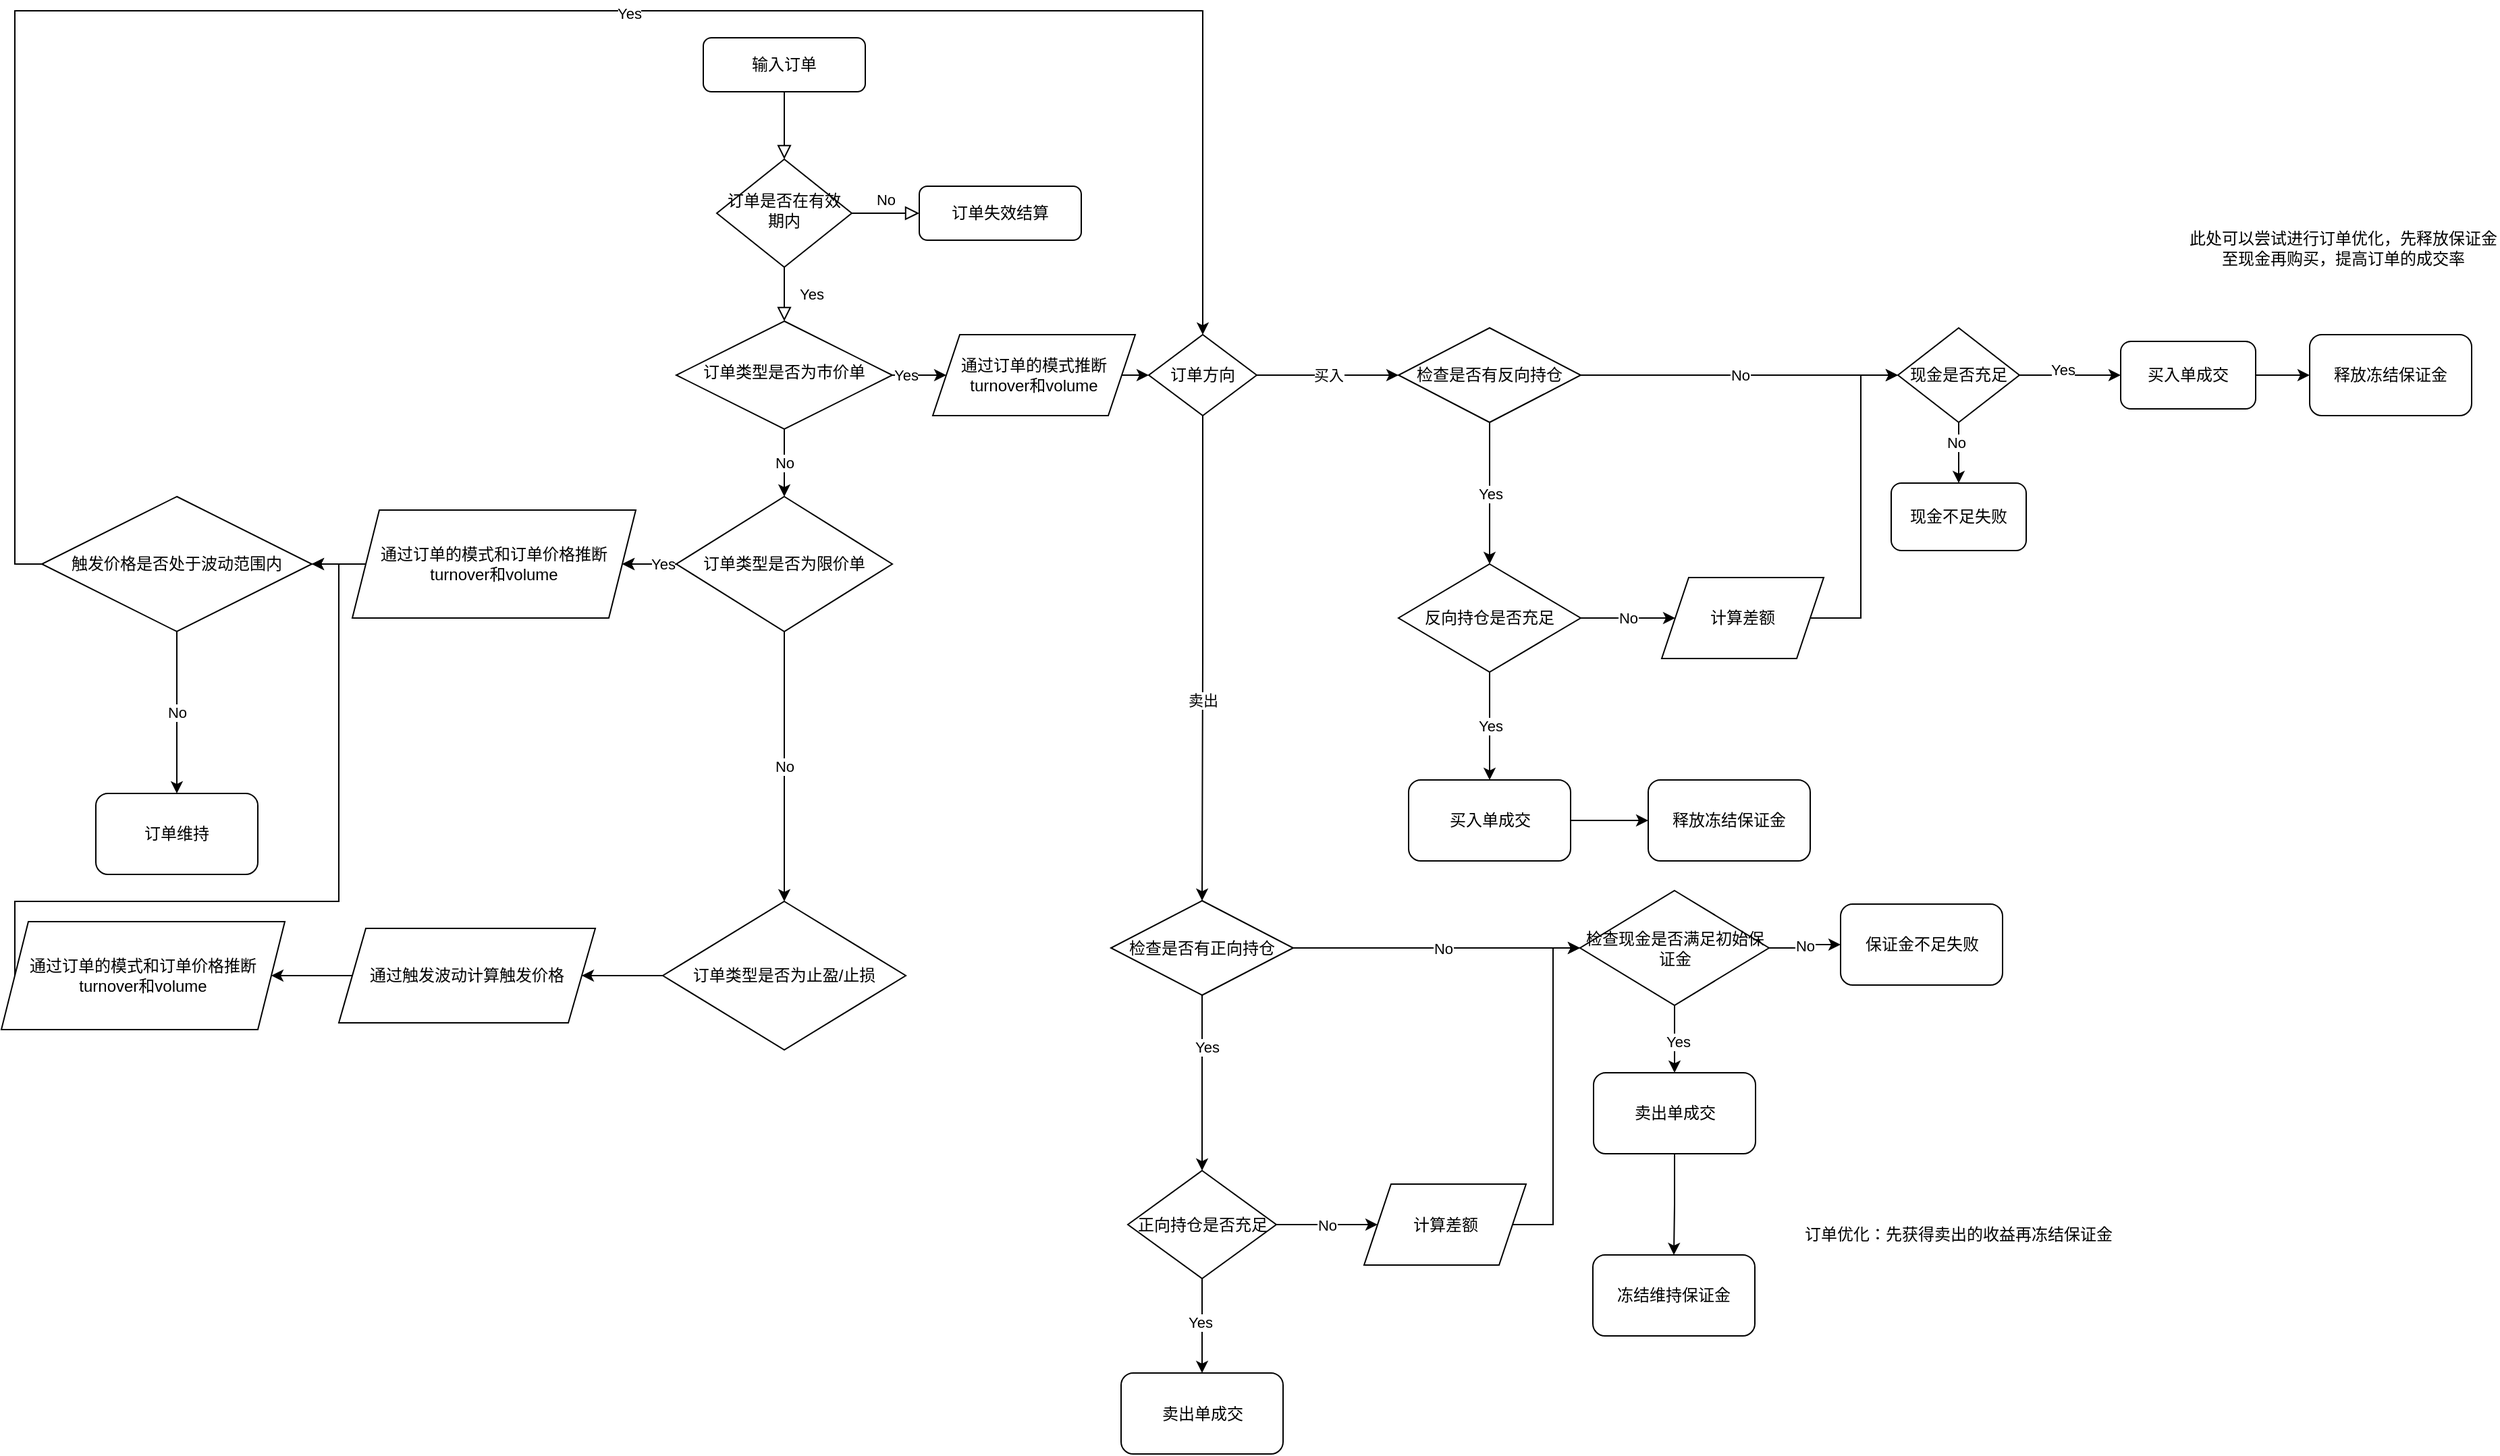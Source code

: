 <mxfile version="26.0.16">
  <diagram id="C5RBs43oDa-KdzZeNtuy" name="Page-1">
    <mxGraphModel dx="2006" dy="665" grid="1" gridSize="10" guides="1" tooltips="1" connect="1" arrows="1" fold="1" page="1" pageScale="1" pageWidth="827" pageHeight="1169" math="0" shadow="0">
      <root>
        <mxCell id="WIyWlLk6GJQsqaUBKTNV-0" />
        <mxCell id="WIyWlLk6GJQsqaUBKTNV-1" parent="WIyWlLk6GJQsqaUBKTNV-0" />
        <mxCell id="WIyWlLk6GJQsqaUBKTNV-2" value="" style="rounded=0;html=1;jettySize=auto;orthogonalLoop=1;fontSize=11;endArrow=block;endFill=0;endSize=8;strokeWidth=1;shadow=0;labelBackgroundColor=none;edgeStyle=orthogonalEdgeStyle;" parent="WIyWlLk6GJQsqaUBKTNV-1" source="WIyWlLk6GJQsqaUBKTNV-3" target="WIyWlLk6GJQsqaUBKTNV-6" edge="1">
          <mxGeometry relative="1" as="geometry" />
        </mxCell>
        <mxCell id="WIyWlLk6GJQsqaUBKTNV-3" value="输入订单" style="rounded=1;whiteSpace=wrap;html=1;fontSize=12;glass=0;strokeWidth=1;shadow=0;" parent="WIyWlLk6GJQsqaUBKTNV-1" vertex="1">
          <mxGeometry x="160" y="80" width="120" height="40" as="geometry" />
        </mxCell>
        <mxCell id="WIyWlLk6GJQsqaUBKTNV-4" value="Yes" style="rounded=0;html=1;jettySize=auto;orthogonalLoop=1;fontSize=11;endArrow=block;endFill=0;endSize=8;strokeWidth=1;shadow=0;labelBackgroundColor=none;edgeStyle=orthogonalEdgeStyle;" parent="WIyWlLk6GJQsqaUBKTNV-1" source="WIyWlLk6GJQsqaUBKTNV-6" target="WIyWlLk6GJQsqaUBKTNV-10" edge="1">
          <mxGeometry y="20" relative="1" as="geometry">
            <mxPoint as="offset" />
          </mxGeometry>
        </mxCell>
        <mxCell id="WIyWlLk6GJQsqaUBKTNV-5" value="No" style="edgeStyle=orthogonalEdgeStyle;rounded=0;html=1;jettySize=auto;orthogonalLoop=1;fontSize=11;endArrow=block;endFill=0;endSize=8;strokeWidth=1;shadow=0;labelBackgroundColor=none;" parent="WIyWlLk6GJQsqaUBKTNV-1" source="WIyWlLk6GJQsqaUBKTNV-6" target="WIyWlLk6GJQsqaUBKTNV-7" edge="1">
          <mxGeometry y="10" relative="1" as="geometry">
            <mxPoint as="offset" />
          </mxGeometry>
        </mxCell>
        <mxCell id="WIyWlLk6GJQsqaUBKTNV-6" value="订单是否在有效期内" style="rhombus;whiteSpace=wrap;html=1;shadow=0;fontFamily=Helvetica;fontSize=12;align=center;strokeWidth=1;spacing=6;spacingTop=-4;" parent="WIyWlLk6GJQsqaUBKTNV-1" vertex="1">
          <mxGeometry x="170" y="170" width="100" height="80" as="geometry" />
        </mxCell>
        <mxCell id="WIyWlLk6GJQsqaUBKTNV-7" value="订单失效结算" style="rounded=1;whiteSpace=wrap;html=1;fontSize=12;glass=0;strokeWidth=1;shadow=0;" parent="WIyWlLk6GJQsqaUBKTNV-1" vertex="1">
          <mxGeometry x="320" y="190" width="120" height="40" as="geometry" />
        </mxCell>
        <mxCell id="h7A2LRsJtxxZ7yJCECU2-5" value="Yes" style="edgeStyle=orthogonalEdgeStyle;rounded=0;orthogonalLoop=1;jettySize=auto;html=1;exitX=1;exitY=0.5;exitDx=0;exitDy=0;entryX=0;entryY=0.5;entryDx=0;entryDy=0;" edge="1" parent="WIyWlLk6GJQsqaUBKTNV-1" source="WIyWlLk6GJQsqaUBKTNV-10" target="h7A2LRsJtxxZ7yJCECU2-3">
          <mxGeometry relative="1" as="geometry" />
        </mxCell>
        <mxCell id="h7A2LRsJtxxZ7yJCECU2-70" value="No" style="edgeStyle=orthogonalEdgeStyle;rounded=0;orthogonalLoop=1;jettySize=auto;html=1;exitX=0.5;exitY=1;exitDx=0;exitDy=0;entryX=0.5;entryY=0;entryDx=0;entryDy=0;" edge="1" parent="WIyWlLk6GJQsqaUBKTNV-1" source="WIyWlLk6GJQsqaUBKTNV-10" target="h7A2LRsJtxxZ7yJCECU2-46">
          <mxGeometry relative="1" as="geometry" />
        </mxCell>
        <mxCell id="WIyWlLk6GJQsqaUBKTNV-10" value="订单类型是否为市价单" style="rhombus;whiteSpace=wrap;html=1;shadow=0;fontFamily=Helvetica;fontSize=12;align=center;strokeWidth=1;spacing=6;spacingTop=-4;" parent="WIyWlLk6GJQsqaUBKTNV-1" vertex="1">
          <mxGeometry x="140" y="290" width="160" height="80" as="geometry" />
        </mxCell>
        <mxCell id="h7A2LRsJtxxZ7yJCECU2-7" style="edgeStyle=orthogonalEdgeStyle;rounded=0;orthogonalLoop=1;jettySize=auto;html=1;exitX=1;exitY=0.5;exitDx=0;exitDy=0;entryX=0;entryY=0.5;entryDx=0;entryDy=0;" edge="1" parent="WIyWlLk6GJQsqaUBKTNV-1" source="h7A2LRsJtxxZ7yJCECU2-3" target="h7A2LRsJtxxZ7yJCECU2-6">
          <mxGeometry relative="1" as="geometry" />
        </mxCell>
        <mxCell id="h7A2LRsJtxxZ7yJCECU2-3" value="通过订单的模式推断turnover和volume" style="shape=parallelogram;perimeter=parallelogramPerimeter;whiteSpace=wrap;html=1;fixedSize=1;" vertex="1" parent="WIyWlLk6GJQsqaUBKTNV-1">
          <mxGeometry x="330" y="300" width="150" height="60" as="geometry" />
        </mxCell>
        <mxCell id="h7A2LRsJtxxZ7yJCECU2-12" style="edgeStyle=orthogonalEdgeStyle;rounded=0;orthogonalLoop=1;jettySize=auto;html=1;exitX=0.5;exitY=1;exitDx=0;exitDy=0;entryX=0.5;entryY=0;entryDx=0;entryDy=0;" edge="1" parent="WIyWlLk6GJQsqaUBKTNV-1" source="h7A2LRsJtxxZ7yJCECU2-6" target="h7A2LRsJtxxZ7yJCECU2-11">
          <mxGeometry relative="1" as="geometry" />
        </mxCell>
        <mxCell id="h7A2LRsJtxxZ7yJCECU2-13" value="卖出" style="edgeLabel;html=1;align=center;verticalAlign=middle;resizable=0;points=[];" vertex="1" connectable="0" parent="h7A2LRsJtxxZ7yJCECU2-12">
          <mxGeometry x="0.173" relative="1" as="geometry">
            <mxPoint as="offset" />
          </mxGeometry>
        </mxCell>
        <mxCell id="h7A2LRsJtxxZ7yJCECU2-81" value="买入" style="edgeStyle=orthogonalEdgeStyle;rounded=0;orthogonalLoop=1;jettySize=auto;html=1;exitX=1;exitY=0.5;exitDx=0;exitDy=0;entryX=0;entryY=0.5;entryDx=0;entryDy=0;" edge="1" parent="WIyWlLk6GJQsqaUBKTNV-1" source="h7A2LRsJtxxZ7yJCECU2-6" target="h7A2LRsJtxxZ7yJCECU2-80">
          <mxGeometry relative="1" as="geometry" />
        </mxCell>
        <mxCell id="h7A2LRsJtxxZ7yJCECU2-6" value="订单方向" style="rhombus;whiteSpace=wrap;html=1;" vertex="1" parent="WIyWlLk6GJQsqaUBKTNV-1">
          <mxGeometry x="490" y="300" width="80" height="60" as="geometry" />
        </mxCell>
        <mxCell id="h7A2LRsJtxxZ7yJCECU2-15" style="edgeStyle=orthogonalEdgeStyle;rounded=0;orthogonalLoop=1;jettySize=auto;html=1;exitX=1;exitY=0.5;exitDx=0;exitDy=0;entryX=0;entryY=0.5;entryDx=0;entryDy=0;" edge="1" parent="WIyWlLk6GJQsqaUBKTNV-1" source="h7A2LRsJtxxZ7yJCECU2-8" target="h7A2LRsJtxxZ7yJCECU2-14">
          <mxGeometry relative="1" as="geometry" />
        </mxCell>
        <mxCell id="h7A2LRsJtxxZ7yJCECU2-17" value="Yes" style="edgeLabel;html=1;align=center;verticalAlign=middle;resizable=0;points=[];" vertex="1" connectable="0" parent="h7A2LRsJtxxZ7yJCECU2-15">
          <mxGeometry x="-0.152" y="4" relative="1" as="geometry">
            <mxPoint as="offset" />
          </mxGeometry>
        </mxCell>
        <mxCell id="h7A2LRsJtxxZ7yJCECU2-18" style="edgeStyle=orthogonalEdgeStyle;rounded=0;orthogonalLoop=1;jettySize=auto;html=1;exitX=0.5;exitY=1;exitDx=0;exitDy=0;entryX=0.5;entryY=0;entryDx=0;entryDy=0;" edge="1" parent="WIyWlLk6GJQsqaUBKTNV-1" source="h7A2LRsJtxxZ7yJCECU2-8" target="h7A2LRsJtxxZ7yJCECU2-16">
          <mxGeometry relative="1" as="geometry" />
        </mxCell>
        <mxCell id="h7A2LRsJtxxZ7yJCECU2-19" value="No" style="edgeLabel;html=1;align=center;verticalAlign=middle;resizable=0;points=[];" vertex="1" connectable="0" parent="h7A2LRsJtxxZ7yJCECU2-18">
          <mxGeometry x="-0.351" y="-2" relative="1" as="geometry">
            <mxPoint as="offset" />
          </mxGeometry>
        </mxCell>
        <mxCell id="h7A2LRsJtxxZ7yJCECU2-8" value="现金是否充足" style="rhombus;whiteSpace=wrap;html=1;" vertex="1" parent="WIyWlLk6GJQsqaUBKTNV-1">
          <mxGeometry x="1045" y="295" width="90" height="70" as="geometry" />
        </mxCell>
        <mxCell id="h7A2LRsJtxxZ7yJCECU2-34" style="edgeStyle=orthogonalEdgeStyle;rounded=0;orthogonalLoop=1;jettySize=auto;html=1;exitX=0.5;exitY=1;exitDx=0;exitDy=0;entryX=0.5;entryY=0;entryDx=0;entryDy=0;" edge="1" parent="WIyWlLk6GJQsqaUBKTNV-1" source="h7A2LRsJtxxZ7yJCECU2-11" target="h7A2LRsJtxxZ7yJCECU2-30">
          <mxGeometry relative="1" as="geometry" />
        </mxCell>
        <mxCell id="h7A2LRsJtxxZ7yJCECU2-35" value="Yes" style="edgeLabel;html=1;align=center;verticalAlign=middle;resizable=0;points=[];" vertex="1" connectable="0" parent="h7A2LRsJtxxZ7yJCECU2-34">
          <mxGeometry x="-0.405" y="3" relative="1" as="geometry">
            <mxPoint as="offset" />
          </mxGeometry>
        </mxCell>
        <mxCell id="h7A2LRsJtxxZ7yJCECU2-78" style="edgeStyle=orthogonalEdgeStyle;rounded=0;orthogonalLoop=1;jettySize=auto;html=1;exitX=1;exitY=0.5;exitDx=0;exitDy=0;entryX=0;entryY=0.5;entryDx=0;entryDy=0;" edge="1" parent="WIyWlLk6GJQsqaUBKTNV-1" source="h7A2LRsJtxxZ7yJCECU2-11" target="h7A2LRsJtxxZ7yJCECU2-23">
          <mxGeometry relative="1" as="geometry" />
        </mxCell>
        <mxCell id="h7A2LRsJtxxZ7yJCECU2-79" value="No" style="edgeLabel;html=1;align=center;verticalAlign=middle;resizable=0;points=[];" vertex="1" connectable="0" parent="h7A2LRsJtxxZ7yJCECU2-78">
          <mxGeometry x="0.041" relative="1" as="geometry">
            <mxPoint as="offset" />
          </mxGeometry>
        </mxCell>
        <mxCell id="h7A2LRsJtxxZ7yJCECU2-11" value="检查是否有正向持仓" style="rhombus;whiteSpace=wrap;html=1;" vertex="1" parent="WIyWlLk6GJQsqaUBKTNV-1">
          <mxGeometry x="462" y="719.5" width="135" height="70" as="geometry" />
        </mxCell>
        <mxCell id="h7A2LRsJtxxZ7yJCECU2-98" style="edgeStyle=orthogonalEdgeStyle;rounded=0;orthogonalLoop=1;jettySize=auto;html=1;exitX=1;exitY=0.5;exitDx=0;exitDy=0;entryX=0;entryY=0.5;entryDx=0;entryDy=0;" edge="1" parent="WIyWlLk6GJQsqaUBKTNV-1" source="h7A2LRsJtxxZ7yJCECU2-14" target="h7A2LRsJtxxZ7yJCECU2-97">
          <mxGeometry relative="1" as="geometry" />
        </mxCell>
        <mxCell id="h7A2LRsJtxxZ7yJCECU2-14" value="买入单成交" style="rounded=1;whiteSpace=wrap;html=1;" vertex="1" parent="WIyWlLk6GJQsqaUBKTNV-1">
          <mxGeometry x="1210" y="305" width="100" height="50" as="geometry" />
        </mxCell>
        <mxCell id="h7A2LRsJtxxZ7yJCECU2-16" value="现金不足失败" style="rounded=1;whiteSpace=wrap;html=1;" vertex="1" parent="WIyWlLk6GJQsqaUBKTNV-1">
          <mxGeometry x="1040" y="410" width="100" height="50" as="geometry" />
        </mxCell>
        <mxCell id="h7A2LRsJtxxZ7yJCECU2-29" value="No" style="edgeStyle=orthogonalEdgeStyle;rounded=0;orthogonalLoop=1;jettySize=auto;html=1;exitX=1;exitY=0.5;exitDx=0;exitDy=0;" edge="1" parent="WIyWlLk6GJQsqaUBKTNV-1" source="h7A2LRsJtxxZ7yJCECU2-23" target="h7A2LRsJtxxZ7yJCECU2-28">
          <mxGeometry relative="1" as="geometry" />
        </mxCell>
        <mxCell id="h7A2LRsJtxxZ7yJCECU2-32" style="edgeStyle=orthogonalEdgeStyle;rounded=0;orthogonalLoop=1;jettySize=auto;html=1;exitX=0.5;exitY=1;exitDx=0;exitDy=0;entryX=0.5;entryY=0;entryDx=0;entryDy=0;" edge="1" parent="WIyWlLk6GJQsqaUBKTNV-1" source="h7A2LRsJtxxZ7yJCECU2-23" target="h7A2LRsJtxxZ7yJCECU2-31">
          <mxGeometry relative="1" as="geometry" />
        </mxCell>
        <mxCell id="h7A2LRsJtxxZ7yJCECU2-33" value="Yes" style="edgeLabel;html=1;align=center;verticalAlign=middle;resizable=0;points=[];" vertex="1" connectable="0" parent="h7A2LRsJtxxZ7yJCECU2-32">
          <mxGeometry x="0.07" y="2" relative="1" as="geometry">
            <mxPoint as="offset" />
          </mxGeometry>
        </mxCell>
        <mxCell id="h7A2LRsJtxxZ7yJCECU2-23" value="检查现金是否满足初始保证金" style="rhombus;whiteSpace=wrap;html=1;" vertex="1" parent="WIyWlLk6GJQsqaUBKTNV-1">
          <mxGeometry x="809.5" y="712" width="140" height="85" as="geometry" />
        </mxCell>
        <mxCell id="h7A2LRsJtxxZ7yJCECU2-28" value="保证金不足失败" style="rounded=1;whiteSpace=wrap;html=1;" vertex="1" parent="WIyWlLk6GJQsqaUBKTNV-1">
          <mxGeometry x="1002.5" y="722" width="120" height="60" as="geometry" />
        </mxCell>
        <mxCell id="h7A2LRsJtxxZ7yJCECU2-37" style="edgeStyle=orthogonalEdgeStyle;rounded=0;orthogonalLoop=1;jettySize=auto;html=1;exitX=0.5;exitY=1;exitDx=0;exitDy=0;entryX=0.5;entryY=0;entryDx=0;entryDy=0;" edge="1" parent="WIyWlLk6GJQsqaUBKTNV-1" source="h7A2LRsJtxxZ7yJCECU2-30" target="h7A2LRsJtxxZ7yJCECU2-36">
          <mxGeometry relative="1" as="geometry" />
        </mxCell>
        <mxCell id="h7A2LRsJtxxZ7yJCECU2-38" value="Yes" style="edgeLabel;html=1;align=center;verticalAlign=middle;resizable=0;points=[];" vertex="1" connectable="0" parent="h7A2LRsJtxxZ7yJCECU2-37">
          <mxGeometry x="-0.08" y="-2" relative="1" as="geometry">
            <mxPoint as="offset" />
          </mxGeometry>
        </mxCell>
        <mxCell id="h7A2LRsJtxxZ7yJCECU2-41" value="No" style="edgeStyle=orthogonalEdgeStyle;rounded=0;orthogonalLoop=1;jettySize=auto;html=1;exitX=1;exitY=0.5;exitDx=0;exitDy=0;entryX=0;entryY=0.5;entryDx=0;entryDy=0;" edge="1" parent="WIyWlLk6GJQsqaUBKTNV-1" source="h7A2LRsJtxxZ7yJCECU2-30" target="h7A2LRsJtxxZ7yJCECU2-40">
          <mxGeometry relative="1" as="geometry" />
        </mxCell>
        <mxCell id="h7A2LRsJtxxZ7yJCECU2-30" value="正向持仓是否充足" style="rhombus;whiteSpace=wrap;html=1;" vertex="1" parent="WIyWlLk6GJQsqaUBKTNV-1">
          <mxGeometry x="474.5" y="919.5" width="110" height="80" as="geometry" />
        </mxCell>
        <mxCell id="h7A2LRsJtxxZ7yJCECU2-93" style="edgeStyle=orthogonalEdgeStyle;rounded=0;orthogonalLoop=1;jettySize=auto;html=1;exitX=0.5;exitY=1;exitDx=0;exitDy=0;entryX=0.5;entryY=0;entryDx=0;entryDy=0;" edge="1" parent="WIyWlLk6GJQsqaUBKTNV-1" source="h7A2LRsJtxxZ7yJCECU2-31" target="h7A2LRsJtxxZ7yJCECU2-91">
          <mxGeometry relative="1" as="geometry" />
        </mxCell>
        <mxCell id="h7A2LRsJtxxZ7yJCECU2-31" value="卖出单成交" style="rounded=1;whiteSpace=wrap;html=1;" vertex="1" parent="WIyWlLk6GJQsqaUBKTNV-1">
          <mxGeometry x="819.5" y="847" width="120" height="60" as="geometry" />
        </mxCell>
        <mxCell id="h7A2LRsJtxxZ7yJCECU2-36" value="卖出单成交" style="rounded=1;whiteSpace=wrap;html=1;" vertex="1" parent="WIyWlLk6GJQsqaUBKTNV-1">
          <mxGeometry x="469.5" y="1069.5" width="120" height="60" as="geometry" />
        </mxCell>
        <mxCell id="h7A2LRsJtxxZ7yJCECU2-44" style="edgeStyle=orthogonalEdgeStyle;rounded=0;orthogonalLoop=1;jettySize=auto;html=1;exitX=1;exitY=0.5;exitDx=0;exitDy=0;entryX=0;entryY=0.5;entryDx=0;entryDy=0;" edge="1" parent="WIyWlLk6GJQsqaUBKTNV-1" source="h7A2LRsJtxxZ7yJCECU2-40" target="h7A2LRsJtxxZ7yJCECU2-23">
          <mxGeometry relative="1" as="geometry" />
        </mxCell>
        <mxCell id="h7A2LRsJtxxZ7yJCECU2-40" value="计算差额" style="shape=parallelogram;perimeter=parallelogramPerimeter;whiteSpace=wrap;html=1;fixedSize=1;" vertex="1" parent="WIyWlLk6GJQsqaUBKTNV-1">
          <mxGeometry x="649.5" y="929.5" width="120" height="60" as="geometry" />
        </mxCell>
        <mxCell id="h7A2LRsJtxxZ7yJCECU2-50" style="edgeStyle=orthogonalEdgeStyle;rounded=0;orthogonalLoop=1;jettySize=auto;html=1;exitX=0;exitY=0.5;exitDx=0;exitDy=0;entryX=1;entryY=0.5;entryDx=0;entryDy=0;" edge="1" parent="WIyWlLk6GJQsqaUBKTNV-1" source="h7A2LRsJtxxZ7yJCECU2-46" target="h7A2LRsJtxxZ7yJCECU2-49">
          <mxGeometry relative="1" as="geometry" />
        </mxCell>
        <mxCell id="h7A2LRsJtxxZ7yJCECU2-51" value="Yes" style="edgeStyle=orthogonalEdgeStyle;rounded=0;orthogonalLoop=1;jettySize=auto;html=1;" edge="1" parent="WIyWlLk6GJQsqaUBKTNV-1" source="h7A2LRsJtxxZ7yJCECU2-46" target="h7A2LRsJtxxZ7yJCECU2-49">
          <mxGeometry relative="1" as="geometry" />
        </mxCell>
        <mxCell id="h7A2LRsJtxxZ7yJCECU2-69" value="No" style="edgeStyle=orthogonalEdgeStyle;rounded=0;orthogonalLoop=1;jettySize=auto;html=1;exitX=0.5;exitY=1;exitDx=0;exitDy=0;entryX=0.5;entryY=0;entryDx=0;entryDy=0;" edge="1" parent="WIyWlLk6GJQsqaUBKTNV-1" source="h7A2LRsJtxxZ7yJCECU2-46" target="h7A2LRsJtxxZ7yJCECU2-68">
          <mxGeometry relative="1" as="geometry" />
        </mxCell>
        <mxCell id="h7A2LRsJtxxZ7yJCECU2-46" value="订单类型是否为限价单" style="rhombus;whiteSpace=wrap;html=1;" vertex="1" parent="WIyWlLk6GJQsqaUBKTNV-1">
          <mxGeometry x="140" y="420" width="160" height="100" as="geometry" />
        </mxCell>
        <mxCell id="h7A2LRsJtxxZ7yJCECU2-62" style="edgeStyle=orthogonalEdgeStyle;rounded=0;orthogonalLoop=1;jettySize=auto;html=1;exitX=0;exitY=0.5;exitDx=0;exitDy=0;entryX=1;entryY=0.5;entryDx=0;entryDy=0;" edge="1" parent="WIyWlLk6GJQsqaUBKTNV-1" source="h7A2LRsJtxxZ7yJCECU2-49" target="h7A2LRsJtxxZ7yJCECU2-54">
          <mxGeometry relative="1" as="geometry" />
        </mxCell>
        <mxCell id="h7A2LRsJtxxZ7yJCECU2-49" value="通过订单的模式和订单价格推断turnover和volume" style="shape=parallelogram;perimeter=parallelogramPerimeter;whiteSpace=wrap;html=1;fixedSize=1;" vertex="1" parent="WIyWlLk6GJQsqaUBKTNV-1">
          <mxGeometry x="-100" y="430" width="210" height="80" as="geometry" />
        </mxCell>
        <mxCell id="h7A2LRsJtxxZ7yJCECU2-61" value="No" style="edgeStyle=orthogonalEdgeStyle;rounded=0;orthogonalLoop=1;jettySize=auto;html=1;exitX=0.5;exitY=1;exitDx=0;exitDy=0;entryX=0.5;entryY=0;entryDx=0;entryDy=0;" edge="1" parent="WIyWlLk6GJQsqaUBKTNV-1" source="h7A2LRsJtxxZ7yJCECU2-54" target="h7A2LRsJtxxZ7yJCECU2-60">
          <mxGeometry relative="1" as="geometry" />
        </mxCell>
        <mxCell id="h7A2LRsJtxxZ7yJCECU2-66" style="edgeStyle=orthogonalEdgeStyle;rounded=0;orthogonalLoop=1;jettySize=auto;html=1;exitX=0;exitY=0.5;exitDx=0;exitDy=0;entryX=0.5;entryY=0;entryDx=0;entryDy=0;" edge="1" parent="WIyWlLk6GJQsqaUBKTNV-1" source="h7A2LRsJtxxZ7yJCECU2-54" target="h7A2LRsJtxxZ7yJCECU2-6">
          <mxGeometry relative="1" as="geometry">
            <Array as="points">
              <mxPoint x="-350" y="470" />
              <mxPoint x="-350" y="60" />
              <mxPoint x="530" y="60" />
            </Array>
          </mxGeometry>
        </mxCell>
        <mxCell id="h7A2LRsJtxxZ7yJCECU2-67" value="Yes" style="edgeLabel;html=1;align=center;verticalAlign=middle;resizable=0;points=[];" vertex="1" connectable="0" parent="h7A2LRsJtxxZ7yJCECU2-66">
          <mxGeometry x="0.141" y="-2" relative="1" as="geometry">
            <mxPoint as="offset" />
          </mxGeometry>
        </mxCell>
        <mxCell id="h7A2LRsJtxxZ7yJCECU2-54" value="触发价格是否处于波动范围内" style="rhombus;whiteSpace=wrap;html=1;" vertex="1" parent="WIyWlLk6GJQsqaUBKTNV-1">
          <mxGeometry x="-330" y="420" width="200" height="100" as="geometry" />
        </mxCell>
        <mxCell id="h7A2LRsJtxxZ7yJCECU2-60" value="订单维持" style="rounded=1;whiteSpace=wrap;html=1;" vertex="1" parent="WIyWlLk6GJQsqaUBKTNV-1">
          <mxGeometry x="-290" y="640" width="120" height="60" as="geometry" />
        </mxCell>
        <mxCell id="h7A2LRsJtxxZ7yJCECU2-75" style="edgeStyle=orthogonalEdgeStyle;rounded=0;orthogonalLoop=1;jettySize=auto;html=1;exitX=0;exitY=0.5;exitDx=0;exitDy=0;entryX=1;entryY=0.5;entryDx=0;entryDy=0;" edge="1" parent="WIyWlLk6GJQsqaUBKTNV-1" source="h7A2LRsJtxxZ7yJCECU2-68" target="h7A2LRsJtxxZ7yJCECU2-73">
          <mxGeometry relative="1" as="geometry" />
        </mxCell>
        <mxCell id="h7A2LRsJtxxZ7yJCECU2-68" value="订单类型是否为止盈/止损" style="rhombus;whiteSpace=wrap;html=1;" vertex="1" parent="WIyWlLk6GJQsqaUBKTNV-1">
          <mxGeometry x="130" y="720" width="180" height="110" as="geometry" />
        </mxCell>
        <mxCell id="h7A2LRsJtxxZ7yJCECU2-76" style="edgeStyle=orthogonalEdgeStyle;rounded=0;orthogonalLoop=1;jettySize=auto;html=1;exitX=0;exitY=0.5;exitDx=0;exitDy=0;entryX=1;entryY=0.5;entryDx=0;entryDy=0;" edge="1" parent="WIyWlLk6GJQsqaUBKTNV-1" source="h7A2LRsJtxxZ7yJCECU2-73" target="h7A2LRsJtxxZ7yJCECU2-74">
          <mxGeometry relative="1" as="geometry" />
        </mxCell>
        <mxCell id="h7A2LRsJtxxZ7yJCECU2-73" value="通过触发波动计算触发价格" style="shape=parallelogram;perimeter=parallelogramPerimeter;whiteSpace=wrap;html=1;fixedSize=1;" vertex="1" parent="WIyWlLk6GJQsqaUBKTNV-1">
          <mxGeometry x="-110" y="740" width="190" height="70" as="geometry" />
        </mxCell>
        <mxCell id="h7A2LRsJtxxZ7yJCECU2-77" style="edgeStyle=orthogonalEdgeStyle;rounded=0;orthogonalLoop=1;jettySize=auto;html=1;exitX=0;exitY=0.5;exitDx=0;exitDy=0;entryX=1;entryY=0.5;entryDx=0;entryDy=0;" edge="1" parent="WIyWlLk6GJQsqaUBKTNV-1" source="h7A2LRsJtxxZ7yJCECU2-74" target="h7A2LRsJtxxZ7yJCECU2-54">
          <mxGeometry relative="1" as="geometry">
            <Array as="points">
              <mxPoint x="-350" y="720" />
              <mxPoint x="-110" y="720" />
              <mxPoint x="-110" y="470" />
            </Array>
          </mxGeometry>
        </mxCell>
        <mxCell id="h7A2LRsJtxxZ7yJCECU2-74" value="通过订单的模式和订单价格推断turnover和volume" style="shape=parallelogram;perimeter=parallelogramPerimeter;whiteSpace=wrap;html=1;fixedSize=1;" vertex="1" parent="WIyWlLk6GJQsqaUBKTNV-1">
          <mxGeometry x="-360" y="735" width="210" height="80" as="geometry" />
        </mxCell>
        <mxCell id="h7A2LRsJtxxZ7yJCECU2-82" value="No" style="edgeStyle=orthogonalEdgeStyle;rounded=0;orthogonalLoop=1;jettySize=auto;html=1;exitX=1;exitY=0.5;exitDx=0;exitDy=0;entryX=0;entryY=0.5;entryDx=0;entryDy=0;" edge="1" parent="WIyWlLk6GJQsqaUBKTNV-1" source="h7A2LRsJtxxZ7yJCECU2-80" target="h7A2LRsJtxxZ7yJCECU2-8">
          <mxGeometry relative="1" as="geometry" />
        </mxCell>
        <mxCell id="h7A2LRsJtxxZ7yJCECU2-87" value="Yes" style="edgeStyle=orthogonalEdgeStyle;rounded=0;orthogonalLoop=1;jettySize=auto;html=1;exitX=0.5;exitY=1;exitDx=0;exitDy=0;entryX=0.5;entryY=0;entryDx=0;entryDy=0;" edge="1" parent="WIyWlLk6GJQsqaUBKTNV-1" source="h7A2LRsJtxxZ7yJCECU2-80" target="h7A2LRsJtxxZ7yJCECU2-86">
          <mxGeometry relative="1" as="geometry" />
        </mxCell>
        <mxCell id="h7A2LRsJtxxZ7yJCECU2-80" value="检查是否有反向持仓" style="rhombus;whiteSpace=wrap;html=1;" vertex="1" parent="WIyWlLk6GJQsqaUBKTNV-1">
          <mxGeometry x="675" y="295" width="135" height="70" as="geometry" />
        </mxCell>
        <mxCell id="h7A2LRsJtxxZ7yJCECU2-89" value="No" style="edgeStyle=orthogonalEdgeStyle;rounded=0;orthogonalLoop=1;jettySize=auto;html=1;exitX=1;exitY=0.5;exitDx=0;exitDy=0;entryX=0;entryY=0.5;entryDx=0;entryDy=0;" edge="1" parent="WIyWlLk6GJQsqaUBKTNV-1" source="h7A2LRsJtxxZ7yJCECU2-86" target="h7A2LRsJtxxZ7yJCECU2-88">
          <mxGeometry relative="1" as="geometry" />
        </mxCell>
        <mxCell id="h7A2LRsJtxxZ7yJCECU2-103" value="Yes" style="edgeStyle=orthogonalEdgeStyle;rounded=0;orthogonalLoop=1;jettySize=auto;html=1;exitX=0.5;exitY=1;exitDx=0;exitDy=0;entryX=0.5;entryY=0;entryDx=0;entryDy=0;" edge="1" parent="WIyWlLk6GJQsqaUBKTNV-1" source="h7A2LRsJtxxZ7yJCECU2-86" target="h7A2LRsJtxxZ7yJCECU2-90">
          <mxGeometry relative="1" as="geometry" />
        </mxCell>
        <mxCell id="h7A2LRsJtxxZ7yJCECU2-86" value="反向持仓是否充足" style="rhombus;whiteSpace=wrap;html=1;" vertex="1" parent="WIyWlLk6GJQsqaUBKTNV-1">
          <mxGeometry x="675" y="470" width="135" height="80" as="geometry" />
        </mxCell>
        <mxCell id="h7A2LRsJtxxZ7yJCECU2-94" style="edgeStyle=orthogonalEdgeStyle;rounded=0;orthogonalLoop=1;jettySize=auto;html=1;exitX=1;exitY=0.5;exitDx=0;exitDy=0;entryX=0;entryY=0.5;entryDx=0;entryDy=0;" edge="1" parent="WIyWlLk6GJQsqaUBKTNV-1" source="h7A2LRsJtxxZ7yJCECU2-88" target="h7A2LRsJtxxZ7yJCECU2-8">
          <mxGeometry relative="1" as="geometry" />
        </mxCell>
        <mxCell id="h7A2LRsJtxxZ7yJCECU2-88" value="计算差额" style="shape=parallelogram;perimeter=parallelogramPerimeter;whiteSpace=wrap;html=1;fixedSize=1;" vertex="1" parent="WIyWlLk6GJQsqaUBKTNV-1">
          <mxGeometry x="870" y="480" width="120" height="60" as="geometry" />
        </mxCell>
        <mxCell id="h7A2LRsJtxxZ7yJCECU2-105" style="edgeStyle=orthogonalEdgeStyle;rounded=0;orthogonalLoop=1;jettySize=auto;html=1;exitX=1;exitY=0.5;exitDx=0;exitDy=0;" edge="1" parent="WIyWlLk6GJQsqaUBKTNV-1" source="h7A2LRsJtxxZ7yJCECU2-90" target="h7A2LRsJtxxZ7yJCECU2-104">
          <mxGeometry relative="1" as="geometry" />
        </mxCell>
        <mxCell id="h7A2LRsJtxxZ7yJCECU2-90" value="买入单成交" style="rounded=1;whiteSpace=wrap;html=1;" vertex="1" parent="WIyWlLk6GJQsqaUBKTNV-1">
          <mxGeometry x="682.5" y="630" width="120" height="60" as="geometry" />
        </mxCell>
        <mxCell id="h7A2LRsJtxxZ7yJCECU2-91" value="冻结维持保证金" style="rounded=1;whiteSpace=wrap;html=1;" vertex="1" parent="WIyWlLk6GJQsqaUBKTNV-1">
          <mxGeometry x="819" y="982" width="120" height="60" as="geometry" />
        </mxCell>
        <mxCell id="h7A2LRsJtxxZ7yJCECU2-97" value="释放冻结保证金" style="rounded=1;whiteSpace=wrap;html=1;" vertex="1" parent="WIyWlLk6GJQsqaUBKTNV-1">
          <mxGeometry x="1350" y="300" width="120" height="60" as="geometry" />
        </mxCell>
        <mxCell id="h7A2LRsJtxxZ7yJCECU2-99" value="此处可以尝试进行订单优化，先释放保证金至现金再购买，提高订单的成交率" style="text;html=1;align=center;verticalAlign=middle;whiteSpace=wrap;rounded=0;" vertex="1" parent="WIyWlLk6GJQsqaUBKTNV-1">
          <mxGeometry x="1260" y="221" width="230" height="30" as="geometry" />
        </mxCell>
        <mxCell id="h7A2LRsJtxxZ7yJCECU2-102" value="订单优化：先获得卖出的收益再冻结保证金" style="text;html=1;align=center;verticalAlign=middle;whiteSpace=wrap;rounded=0;" vertex="1" parent="WIyWlLk6GJQsqaUBKTNV-1">
          <mxGeometry x="960" y="952" width="260" height="30" as="geometry" />
        </mxCell>
        <mxCell id="h7A2LRsJtxxZ7yJCECU2-104" value="释放冻结保证金" style="rounded=1;whiteSpace=wrap;html=1;" vertex="1" parent="WIyWlLk6GJQsqaUBKTNV-1">
          <mxGeometry x="860" y="630" width="120" height="60" as="geometry" />
        </mxCell>
      </root>
    </mxGraphModel>
  </diagram>
</mxfile>
